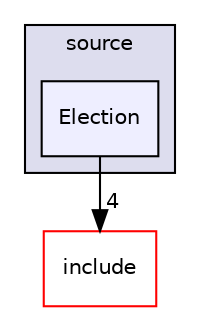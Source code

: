 digraph "/home/kakureki/GitHub/repo-Team3/Project1/src/source/Election" {
  compound=true
  node [ fontsize="10", fontname="Helvetica"];
  edge [ labelfontsize="10", labelfontname="Helvetica"];
  subgraph clusterdir_94e7a0fbe7f8eaf7f05ee7b02c647e9f {
    graph [ bgcolor="#ddddee", pencolor="black", label="source" fontname="Helvetica", fontsize="10", URL="dir_94e7a0fbe7f8eaf7f05ee7b02c647e9f.html"]
  dir_059c241250245b61ca7183309f4e1d8a [shape=box, label="Election", style="filled", fillcolor="#eeeeff", pencolor="black", URL="dir_059c241250245b61ca7183309f4e1d8a.html"];
  }
  dir_b0856f6b0d80ccb263b2f415c91f9e17 [shape=box label="include" fillcolor="white" style="filled" color="red" URL="dir_b0856f6b0d80ccb263b2f415c91f9e17.html"];
  dir_059c241250245b61ca7183309f4e1d8a->dir_b0856f6b0d80ccb263b2f415c91f9e17 [headlabel="4", labeldistance=1.5 headhref="dir_000008_000001.html"];
}
